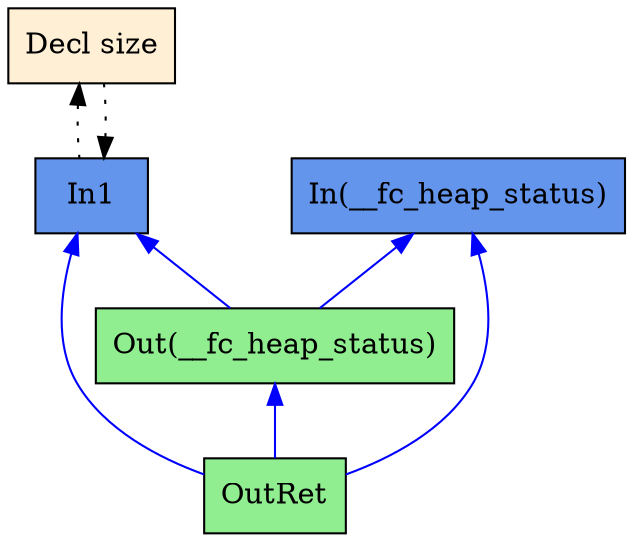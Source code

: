 digraph G {
  rankdir=TB;
  node [style="filled", ];
  67 [label="Decl size", fillcolor="#FFEFD5", shape=box, ];
  68 [label="In1", fillcolor="#6495ED", shape=box, ];
  69 [label="Out(__fc_heap_status)", fillcolor="#90EE90", shape=box, ];
  70 [label="OutRet", fillcolor="#90EE90", shape=box, ];
  71 [label="In(__fc_heap_status)", fillcolor="#6495ED", shape=box, ];
  
  
  edge [dir=back, ];
  68 -> 67 [color="#000000", style="dotted", ];
  67 -> 68 [color="#000000", style="dotted", ];
  68 -> 69 [color="#0000FF", ];
  71 -> 69 [color="#0000FF", ];
  68 -> 70 [color="#0000FF", ];
  69 -> 70 [color="#0000FF", ];
  71 -> 70 [color="#0000FF", ];
  
  }
